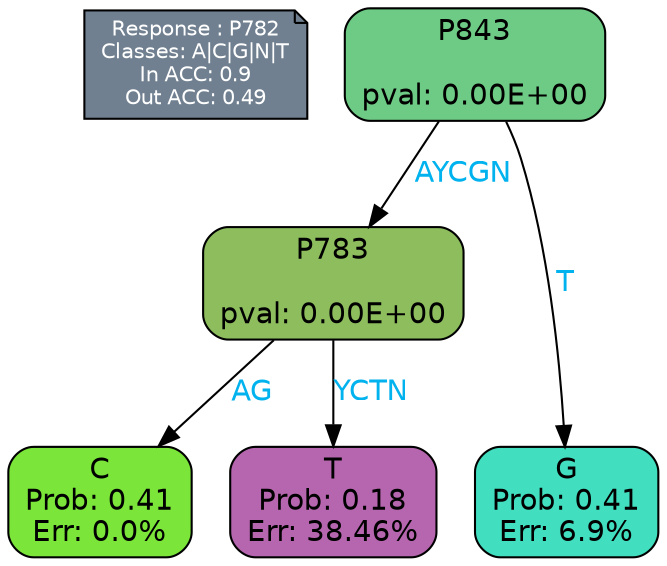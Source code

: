digraph Tree {
node [shape=box, style="filled, rounded", color="black", fontname=helvetica] ;
graph [ranksep=equally, splines=polylines, bgcolor=transparent, dpi=600] ;
edge [fontname=helvetica] ;
LEGEND [label="Response : P782
Classes: A|C|G|N|T
In ACC: 0.9
Out ACC: 0.49
",shape=note,align=left,style=filled,fillcolor="slategray",fontcolor="white",fontsize=10];1 [label="P843

pval: 0.00E+00", fillcolor="#6ecb85"] ;
2 [label="P783

pval: 0.00E+00", fillcolor="#8dbd5d"] ;
3 [label="C
Prob: 0.41
Err: 0.0%", fillcolor="#7be539"] ;
4 [label="T
Prob: 0.18
Err: 38.46%", fillcolor="#b566ae"] ;
5 [label="G
Prob: 0.41
Err: 6.9%", fillcolor="#41dfc0"] ;
1 -> 2 [label="AYCGN",fontcolor=deepskyblue2] ;
1 -> 5 [label="T",fontcolor=deepskyblue2] ;
2 -> 3 [label="AG",fontcolor=deepskyblue2] ;
2 -> 4 [label="YCTN",fontcolor=deepskyblue2] ;
{rank = same; 3;4;5;}{rank = same; LEGEND;1;}}
